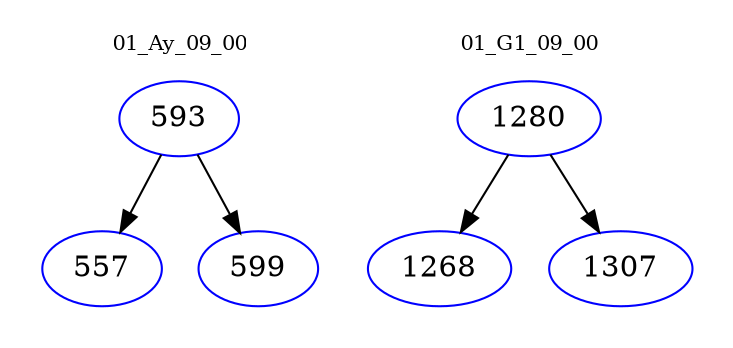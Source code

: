 digraph{
subgraph cluster_0 {
color = white
label = "01_Ay_09_00";
fontsize=10;
T0_593 [label="593", color="blue"]
T0_593 -> T0_557 [color="black"]
T0_557 [label="557", color="blue"]
T0_593 -> T0_599 [color="black"]
T0_599 [label="599", color="blue"]
}
subgraph cluster_1 {
color = white
label = "01_G1_09_00";
fontsize=10;
T1_1280 [label="1280", color="blue"]
T1_1280 -> T1_1268 [color="black"]
T1_1268 [label="1268", color="blue"]
T1_1280 -> T1_1307 [color="black"]
T1_1307 [label="1307", color="blue"]
}
}
